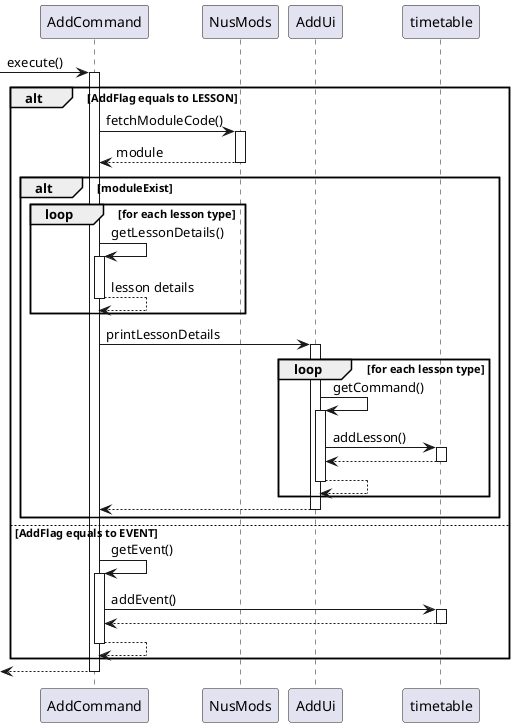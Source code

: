@startuml
[-> AddCommand : execute()
activate AddCommand

alt AddFlag equals to LESSON
    AddCommand -> NusMods : fetchModuleCode()
    activate NusMods
    NusMods --> AddCommand : module
    deactivate NusMods
    alt moduleExist
        Loop for each lesson type
            AddCommand -> AddCommand : getLessonDetails()
            activate AddCommand
            AddCommand --> AddCommand : lesson details
            deactivate AddCommand
        end
        AddCommand -> AddUi : printLessonDetails
        activate AddUi
        loop for each lesson type
            AddUi -> AddUi : getCommand()
            activate AddUi
            AddUi -> timetable : addLesson()
            activate timetable
            timetable --> AddUi
            deactivate timetable
            AddUi --> AddUi
            deactivate AddUi
        end
        AddUi --> AddCommand
        deactivate AddUi
    end
else AddFlag equals to EVENT
    AddCommand -> AddCommand : getEvent()
    activate AddCommand
    AddCommand -> timetable : addEvent()
    activate timetable
    timetable --> AddCommand
    deactivate timetable
    AddCommand --> AddCommand
    deactivate AddCommand
end
<-- AddCommand
deactivate AddCommand

@enduml